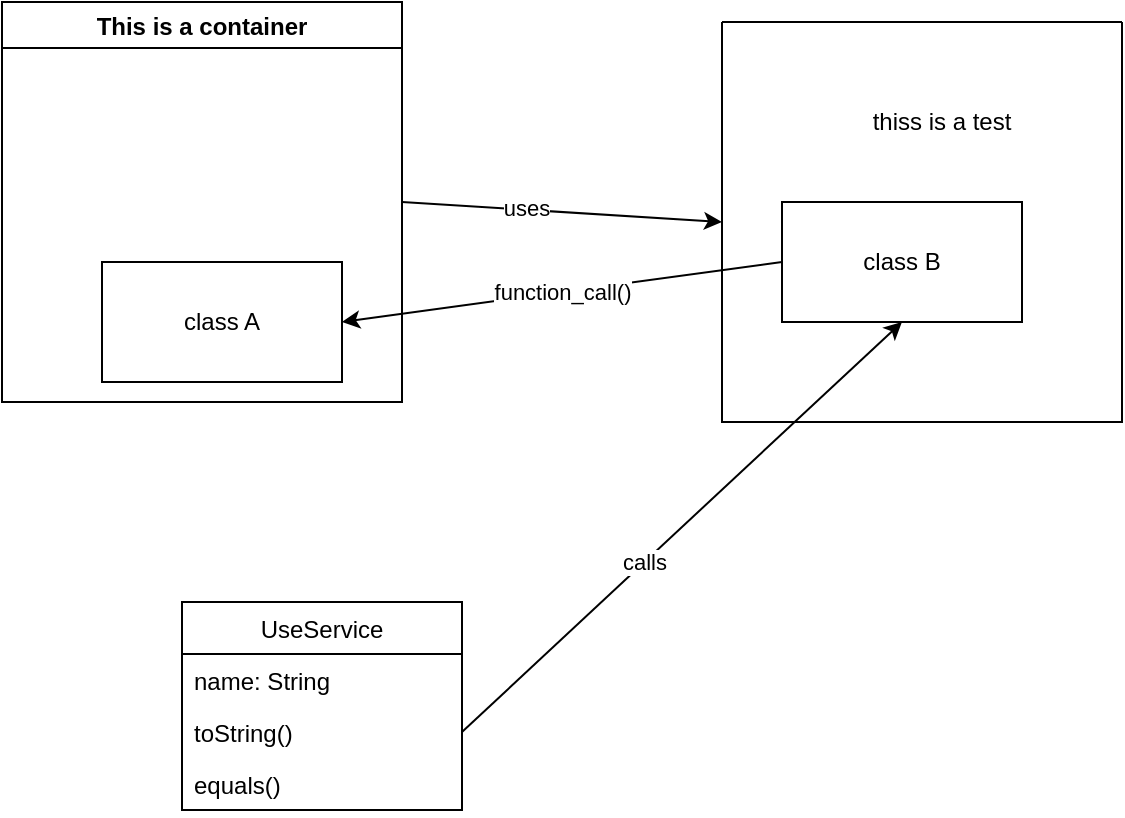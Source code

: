 <mxfile compressed="false" version="14.6.13" type="device">
  <diagram id="1Kw5v_u80LVRKNtpREc1" name="Page-1">
    <mxGraphModel dx="1106" dy="997" grid="1" gridSize="10" guides="1" tooltips="1" connect="1" arrows="1" fold="1" page="1" pageScale="1" pageWidth="827" pageHeight="1169" math="0" shadow="0">
      <root>
        <mxCell id="0" />
        <mxCell id="1" parent="0" />
        <mxCell id="nSJpXCImBmSawhCvZI22-3" value="This is a container" style="swimlane;" parent="1" vertex="1">
          <mxGeometry x="140" y="140" width="200" height="200" as="geometry">
            <mxRectangle x="120" y="200" width="130" height="23" as="alternateBounds" />
          </mxGeometry>
        </mxCell>
        <mxCell id="nSJpXCImBmSawhCvZI22-2" value="class A" style="rounded=0;whiteSpace=wrap;html=1;" parent="nSJpXCImBmSawhCvZI22-3" vertex="1">
          <mxGeometry x="50" y="130" width="120" height="60" as="geometry" />
        </mxCell>
        <object label="" context="security" id="nSJpXCImBmSawhCvZI22-4">
          <mxCell style="swimlane;startSize=0;" parent="1" vertex="1">
            <mxGeometry x="500" y="150" width="200" height="200" as="geometry" />
          </mxCell>
        </object>
        <mxCell id="nSJpXCImBmSawhCvZI22-5" value="class B" style="rounded=0;whiteSpace=wrap;html=1;" parent="nSJpXCImBmSawhCvZI22-4" vertex="1">
          <mxGeometry x="30" y="90" width="120" height="60" as="geometry" />
        </mxCell>
        <mxCell id="nSJpXCImBmSawhCvZI22-8" value="thiss is a test" style="text;html=1;strokeColor=none;fillColor=none;align=center;verticalAlign=middle;whiteSpace=wrap;rounded=0;" vertex="1" parent="nSJpXCImBmSawhCvZI22-4">
          <mxGeometry x="60" y="40" width="100" height="20" as="geometry" />
        </mxCell>
        <mxCell id="nSJpXCImBmSawhCvZI22-6" value="" style="endArrow=classic;html=1;exitX=1;exitY=0.5;exitDx=0;exitDy=0;entryX=0;entryY=0.5;entryDx=0;entryDy=0;" parent="1" source="nSJpXCImBmSawhCvZI22-3" target="nSJpXCImBmSawhCvZI22-4" edge="1">
          <mxGeometry width="50" height="50" relative="1" as="geometry">
            <mxPoint x="370" y="550" as="sourcePoint" />
            <mxPoint x="420" y="500" as="targetPoint" />
          </mxGeometry>
        </mxCell>
        <mxCell id="nSJpXCImBmSawhCvZI22-9" value="uses" style="edgeLabel;html=1;align=center;verticalAlign=middle;resizable=0;points=[];" vertex="1" connectable="0" parent="nSJpXCImBmSawhCvZI22-6">
          <mxGeometry x="-0.227" y="1" relative="1" as="geometry">
            <mxPoint as="offset" />
          </mxGeometry>
        </mxCell>
        <mxCell id="nSJpXCImBmSawhCvZI22-7" value="" style="endArrow=classic;html=1;exitX=0;exitY=0.5;exitDx=0;exitDy=0;entryX=1;entryY=0.5;entryDx=0;entryDy=0;startArrow=none;startFill=0;" parent="1" source="nSJpXCImBmSawhCvZI22-5" target="nSJpXCImBmSawhCvZI22-2" edge="1">
          <mxGeometry width="50" height="50" relative="1" as="geometry">
            <mxPoint x="370" y="580" as="sourcePoint" />
            <mxPoint x="420" y="530" as="targetPoint" />
          </mxGeometry>
        </mxCell>
        <mxCell id="nSJpXCImBmSawhCvZI22-10" value="function_call()" style="edgeLabel;html=1;align=center;verticalAlign=middle;resizable=0;points=[];" vertex="1" connectable="0" parent="nSJpXCImBmSawhCvZI22-7">
          <mxGeometry relative="1" as="geometry">
            <mxPoint as="offset" />
          </mxGeometry>
        </mxCell>
        <object label="UseService" type="class" id="nSJpXCImBmSawhCvZI22-11">
          <mxCell style="swimlane;fontStyle=0;childLayout=stackLayout;horizontal=1;startSize=26;horizontalStack=0;resizeParent=1;resizeParentMax=0;resizeLast=0;collapsible=1;marginBottom=0;type=class" vertex="1" parent="1">
            <mxGeometry x="230" y="440" width="140" height="104" as="geometry" />
          </mxCell>
        </object>
        <mxCell id="nSJpXCImBmSawhCvZI22-12" value="name: String" style="text;strokeColor=none;fillColor=none;align=left;verticalAlign=top;spacingLeft=4;spacingRight=4;overflow=hidden;rotatable=0;points=[[0,0.5],[1,0.5]];portConstraint=eastwest;" vertex="1" parent="nSJpXCImBmSawhCvZI22-11">
          <mxGeometry y="26" width="140" height="26" as="geometry" />
        </mxCell>
        <mxCell id="nSJpXCImBmSawhCvZI22-13" value="toString()" style="text;strokeColor=none;fillColor=none;align=left;verticalAlign=top;spacingLeft=4;spacingRight=4;overflow=hidden;rotatable=0;points=[[0,0.5],[1,0.5]];portConstraint=eastwest;" vertex="1" parent="nSJpXCImBmSawhCvZI22-11">
          <mxGeometry y="52" width="140" height="26" as="geometry" />
        </mxCell>
        <mxCell id="nSJpXCImBmSawhCvZI22-14" value="equals()" style="text;strokeColor=none;fillColor=none;align=left;verticalAlign=top;spacingLeft=4;spacingRight=4;overflow=hidden;rotatable=0;points=[[0,0.5],[1,0.5]];portConstraint=eastwest;" vertex="1" parent="nSJpXCImBmSawhCvZI22-11">
          <mxGeometry y="78" width="140" height="26" as="geometry" />
        </mxCell>
        <mxCell id="nSJpXCImBmSawhCvZI22-15" value="" style="endArrow=classic;html=1;entryX=0.5;entryY=1;entryDx=0;entryDy=0;exitX=1;exitY=0.5;exitDx=0;exitDy=0;" edge="1" parent="1" source="nSJpXCImBmSawhCvZI22-13" target="nSJpXCImBmSawhCvZI22-5">
          <mxGeometry width="50" height="50" relative="1" as="geometry">
            <mxPoint x="400" y="580" as="sourcePoint" />
            <mxPoint x="450" y="530" as="targetPoint" />
          </mxGeometry>
        </mxCell>
        <mxCell id="nSJpXCImBmSawhCvZI22-16" value="calls" style="edgeLabel;html=1;align=center;verticalAlign=middle;resizable=0;points=[];" vertex="1" connectable="0" parent="nSJpXCImBmSawhCvZI22-15">
          <mxGeometry x="-0.172" relative="1" as="geometry">
            <mxPoint as="offset" />
          </mxGeometry>
        </mxCell>
      </root>
    </mxGraphModel>
  </diagram>
</mxfile>
